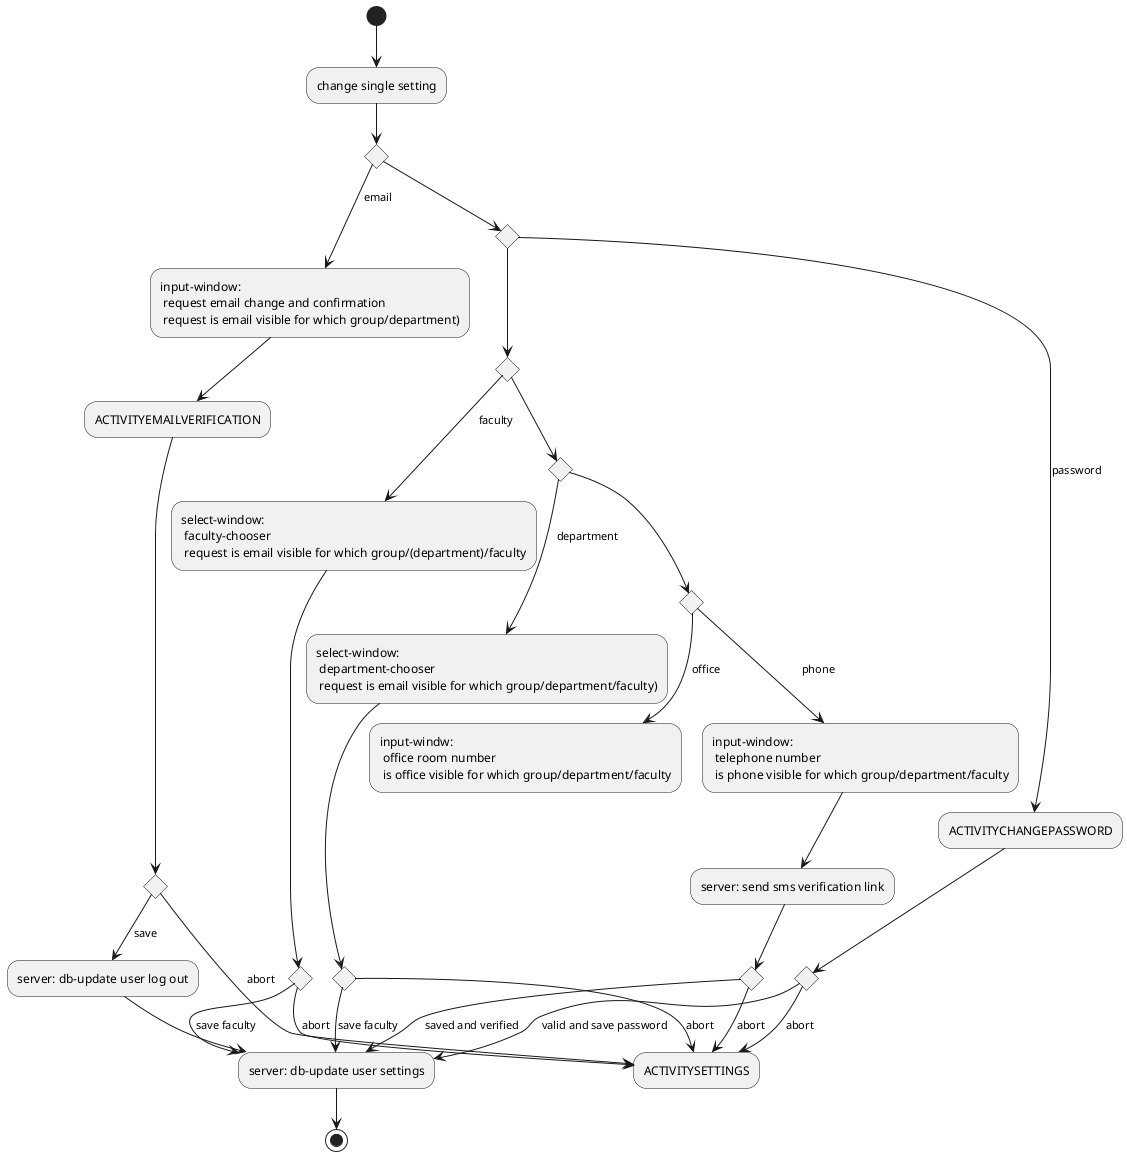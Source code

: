 @startuml
(*) --> "change single setting"
if "" then
    --> [email] "input-window:\n request email change and confirmation\n request is email visible for which group/department)"
    --> "ACTIVITYEMAILVERIFICATION"
    if "" then
        --> [save] "server: db-update user log out"
        --> "server: db-update user settings"
        --> (*)
    else
        --> [abort] "ACTIVITYSETTINGS"
    Endif
else
    if "" then
        --> [password] "ACTIVITYCHANGEPASSWORD"
        if "" then
            --> [valid and save password] "server: db-update user settings"
        else
            --> [abort] "ACTIVITYSETTINGS"
        Endif
    else
        if "" then
            --> [faculty] "select-window:\n faculty-chooser\n request is email visible for which group/(department)/faculty"
            if "" then
                --> [save faculty] "server: db-update user settings"
            else
                --> [abort] "ACTIVITYSETTINGS"
            Endif
        else
            if "" then
                --> [department] "select-window:\n department-chooser\n request is email visible for which group/department/faculty)"
                if "" then
                    --> [save faculty] "server: db-update user settings"
                else
                    --> [abort] "ACTIVITYSETTINGS"
                Endif
            else
                if "" then
                    --> [phone] "input-window:\n telephone number\n is phone visible for which group/department/faculty"
                    --> "server: send sms verification link"
                    if "" then
                        --> [saved and verified] "server: db-update user settings"
                    else
                        --> [abort] "ACTIVITYSETTINGS"
                    Endif
                else
                    --> [office] "input-windw:\n office room number\n is office visible for which group/department/faculty"



@enduml